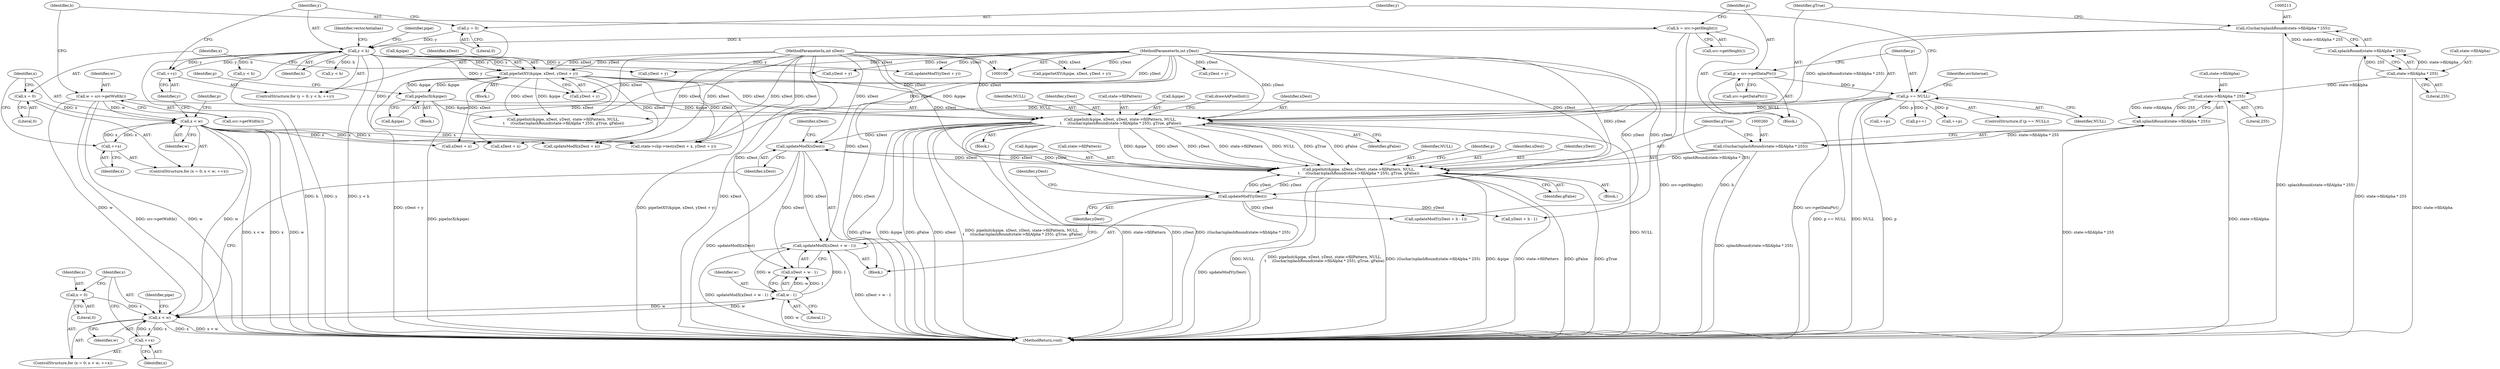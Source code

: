 digraph "0_poppler_a9b8ab4657dec65b8b86c225d12c533ad7e984e2_0@API" {
"1000274" [label="(Call,updateModX(xDest + w - 1))"];
"1000272" [label="(Call,updateModX(xDest))"];
"1000250" [label="(Call,pipeInit(&pipe, xDest, yDest, state->fillPattern, NULL,\n\t     (Guchar)splashRound(state->fillAlpha * 255), gTrue, gFalse))"];
"1000203" [label="(Call,pipeInit(&pipe, xDest, yDest, state->fillPattern, NULL,\n \t     (Guchar)splashRound(state->fillAlpha * 255), gTrue, gFalse))"];
"1000144" [label="(Call,pipeSetXY(&pipe, xDest, yDest + y))"];
"1000191" [label="(Call,pipeIncX(&pipe))"];
"1000102" [label="(MethodParameterIn,int xDest)"];
"1000103" [label="(MethodParameterIn,int yDest)"];
"1000138" [label="(Call,y < h)"];
"1000141" [label="(Call,++y)"];
"1000135" [label="(Call,y = 0)"];
"1000115" [label="(Call,h = src->getHeight())"];
"1000122" [label="(Call,p == NULL)"];
"1000118" [label="(Call,p = src->getDataPtr())"];
"1000212" [label="(Call,(Guchar)splashRound(state->fillAlpha * 255))"];
"1000214" [label="(Call,splashRound(state->fillAlpha * 255))"];
"1000215" [label="(Call,state->fillAlpha * 255)"];
"1000280" [label="(Call,updateModY(yDest))"];
"1000259" [label="(Call,(Guchar)splashRound(state->fillAlpha * 255))"];
"1000261" [label="(Call,splashRound(state->fillAlpha * 255))"];
"1000262" [label="(Call,state->fillAlpha * 255)"];
"1000277" [label="(Call,w - 1)"];
"1000237" [label="(Call,x < w)"];
"1000234" [label="(Call,x = 0)"];
"1000240" [label="(Call,++x)"];
"1000155" [label="(Call,x < w)"];
"1000158" [label="(Call,++x)"];
"1000152" [label="(Call,x = 0)"];
"1000112" [label="(Call,w = src->getWidth())"];
"1000123" [label="(Identifier,p)"];
"1000169" [label="(Call,yDest + y)"];
"1000137" [label="(Literal,0)"];
"1000159" [label="(Identifier,x)"];
"1000141" [label="(Call,++y)"];
"1000143" [label="(Block,)"];
"1000191" [label="(Call,pipeIncX(&pipe))"];
"1000156" [label="(Identifier,x)"];
"1000340" [label="(MethodReturn,void)"];
"1000272" [label="(Call,updateModX(xDest))"];
"1000220" [label="(Identifier,gTrue)"];
"1000324" [label="(Call,pipeSetXY(&pipe, xDest, yDest + y))"];
"1000140" [label="(Identifier,h)"];
"1000318" [label="(Call,y < h)"];
"1000206" [label="(Identifier,xDest)"];
"1000212" [label="(Call,(Guchar)splashRound(state->fillAlpha * 255))"];
"1000185" [label="(Call,updateModY(yDest + y))"];
"1000157" [label="(Identifier,w)"];
"1000139" [label="(Identifier,y)"];
"1000147" [label="(Identifier,xDest)"];
"1000144" [label="(Call,pipeSetXY(&pipe, xDest, yDest + y))"];
"1000211" [label="(Identifier,NULL)"];
"1000273" [label="(Identifier,xDest)"];
"1000268" [label="(Identifier,gFalse)"];
"1000263" [label="(Call,state->fillAlpha)"];
"1000207" [label="(Identifier,yDest)"];
"1000274" [label="(Call,updateModX(xDest + w - 1))"];
"1000281" [label="(Identifier,yDest)"];
"1000280" [label="(Call,updateModY(yDest))"];
"1000275" [label="(Call,xDest + w - 1)"];
"1000242" [label="(Block,)"];
"1000117" [label="(Call,src->getHeight())"];
"1000276" [label="(Identifier,xDest)"];
"1000221" [label="(Identifier,gFalse)"];
"1000120" [label="(Call,src->getDataPtr())"];
"1000194" [label="(Call,++p)"];
"1000190" [label="(Block,)"];
"1000181" [label="(Call,updateModX(xDest + x))"];
"1000134" [label="(ControlStructure,for (y = 0; y < h; ++y))"];
"1000259" [label="(Call,(Guchar)splashRound(state->fillAlpha * 255))"];
"1000234" [label="(Call,x = 0)"];
"1000250" [label="(Call,pipeInit(&pipe, xDest, yDest, state->fillPattern, NULL,\n\t     (Guchar)splashRound(state->fillAlpha * 255), gTrue, gFalse))"];
"1000192" [label="(Call,&pipe)"];
"1000202" [label="(Block,)"];
"1000186" [label="(Call,yDest + y)"];
"1000119" [label="(Identifier,p)"];
"1000215" [label="(Call,state->fillAlpha * 255)"];
"1000248" [label="(Call,p++)"];
"1000241" [label="(Identifier,x)"];
"1000236" [label="(Literal,0)"];
"1000148" [label="(Call,yDest + y)"];
"1000208" [label="(Call,state->fillPattern)"];
"1000232" [label="(Block,)"];
"1000270" [label="(Identifier,p)"];
"1000138" [label="(Call,y < h)"];
"1000266" [label="(Literal,255)"];
"1000267" [label="(Identifier,gTrue)"];
"1000261" [label="(Call,splashRound(state->fillAlpha * 255))"];
"1000145" [label="(Call,&pipe)"];
"1000233" [label="(ControlStructure,for (x = 0; x < w; ++x))"];
"1000103" [label="(MethodParameterIn,int yDest)"];
"1000151" [label="(ControlStructure,for (x = 0; x < w; ++x))"];
"1000237" [label="(Call,x < w)"];
"1000102" [label="(MethodParameterIn,int xDest)"];
"1000118" [label="(Call,p = src->getDataPtr())"];
"1000262" [label="(Call,state->fillAlpha * 255)"];
"1000136" [label="(Identifier,y)"];
"1000333" [label="(Call,++p)"];
"1000166" [label="(Call,xDest + x)"];
"1000135" [label="(Call,y = 0)"];
"1000240" [label="(Call,++x)"];
"1000114" [label="(Call,src->getWidth())"];
"1000154" [label="(Literal,0)"];
"1000113" [label="(Identifier,w)"];
"1000122" [label="(Call,p == NULL)"];
"1000105" [label="(Block,)"];
"1000253" [label="(Identifier,xDest)"];
"1000290" [label="(Call,pipeInit(&pipe, xDest, yDest, state->fillPattern, NULL,\n \t     (Guchar)splashRound(state->fillAlpha * 255), gTrue, gFalse))"];
"1000277" [label="(Call,w - 1)"];
"1000238" [label="(Identifier,x)"];
"1000164" [label="(Identifier,p)"];
"1000112" [label="(Call,w = src->getWidth())"];
"1000146" [label="(Identifier,pipe)"];
"1000116" [label="(Identifier,h)"];
"1000254" [label="(Identifier,yDest)"];
"1000204" [label="(Call,&pipe)"];
"1000235" [label="(Identifier,x)"];
"1000284" [label="(Identifier,yDest)"];
"1000203" [label="(Call,pipeInit(&pipe, xDest, yDest, state->fillPattern, NULL,\n \t     (Guchar)splashRound(state->fillAlpha * 255), gTrue, gFalse))"];
"1000283" [label="(Call,yDest + h - 1)"];
"1000219" [label="(Literal,255)"];
"1000155" [label="(Call,x < w)"];
"1000251" [label="(Call,&pipe)"];
"1000153" [label="(Identifier,x)"];
"1000214" [label="(Call,splashRound(state->fillAlpha * 255))"];
"1000198" [label="(Identifier,vectorAntialias)"];
"1000152" [label="(Call,x = 0)"];
"1000115" [label="(Call,h = src->getHeight())"];
"1000255" [label="(Call,state->fillPattern)"];
"1000121" [label="(ControlStructure,if (p == NULL))"];
"1000195" [label="(Identifier,p)"];
"1000239" [label="(Identifier,w)"];
"1000127" [label="(Identifier,errInternal)"];
"1000165" [label="(Call,state->clip->test(xDest + x, yDest + y))"];
"1000279" [label="(Literal,1)"];
"1000222" [label="(Call,drawAAPixelInit())"];
"1000158" [label="(Call,++x)"];
"1000278" [label="(Identifier,w)"];
"1000328" [label="(Call,yDest + y)"];
"1000282" [label="(Call,updateModY(yDest + h - 1))"];
"1000258" [label="(Identifier,NULL)"];
"1000245" [label="(Identifier,pipe)"];
"1000142" [label="(Identifier,y)"];
"1000182" [label="(Call,xDest + x)"];
"1000227" [label="(Call,y < h)"];
"1000216" [label="(Call,state->fillAlpha)"];
"1000124" [label="(Identifier,NULL)"];
"1000274" -> "1000232"  [label="AST: "];
"1000274" -> "1000275"  [label="CFG: "];
"1000275" -> "1000274"  [label="AST: "];
"1000281" -> "1000274"  [label="CFG: "];
"1000274" -> "1000340"  [label="DDG: xDest + w - 1"];
"1000274" -> "1000340"  [label="DDG: updateModX(xDest + w - 1)"];
"1000272" -> "1000274"  [label="DDG: xDest"];
"1000102" -> "1000274"  [label="DDG: xDest"];
"1000277" -> "1000274"  [label="DDG: w"];
"1000277" -> "1000274"  [label="DDG: 1"];
"1000272" -> "1000232"  [label="AST: "];
"1000272" -> "1000273"  [label="CFG: "];
"1000273" -> "1000272"  [label="AST: "];
"1000276" -> "1000272"  [label="CFG: "];
"1000272" -> "1000340"  [label="DDG: updateModX(xDest)"];
"1000272" -> "1000250"  [label="DDG: xDest"];
"1000250" -> "1000272"  [label="DDG: xDest"];
"1000203" -> "1000272"  [label="DDG: xDest"];
"1000102" -> "1000272"  [label="DDG: xDest"];
"1000272" -> "1000275"  [label="DDG: xDest"];
"1000250" -> "1000242"  [label="AST: "];
"1000250" -> "1000268"  [label="CFG: "];
"1000251" -> "1000250"  [label="AST: "];
"1000253" -> "1000250"  [label="AST: "];
"1000254" -> "1000250"  [label="AST: "];
"1000255" -> "1000250"  [label="AST: "];
"1000258" -> "1000250"  [label="AST: "];
"1000259" -> "1000250"  [label="AST: "];
"1000267" -> "1000250"  [label="AST: "];
"1000268" -> "1000250"  [label="AST: "];
"1000270" -> "1000250"  [label="CFG: "];
"1000250" -> "1000340"  [label="DDG: (Guchar)splashRound(state->fillAlpha * 255)"];
"1000250" -> "1000340"  [label="DDG: &pipe"];
"1000250" -> "1000340"  [label="DDG: state->fillPattern"];
"1000250" -> "1000340"  [label="DDG: gFalse"];
"1000250" -> "1000340"  [label="DDG: gTrue"];
"1000250" -> "1000340"  [label="DDG: NULL"];
"1000250" -> "1000340"  [label="DDG: pipeInit(&pipe, xDest, yDest, state->fillPattern, NULL,\n\t     (Guchar)splashRound(state->fillAlpha * 255), gTrue, gFalse)"];
"1000203" -> "1000250"  [label="DDG: &pipe"];
"1000203" -> "1000250"  [label="DDG: xDest"];
"1000203" -> "1000250"  [label="DDG: yDest"];
"1000203" -> "1000250"  [label="DDG: state->fillPattern"];
"1000203" -> "1000250"  [label="DDG: NULL"];
"1000203" -> "1000250"  [label="DDG: gTrue"];
"1000203" -> "1000250"  [label="DDG: gFalse"];
"1000102" -> "1000250"  [label="DDG: xDest"];
"1000103" -> "1000250"  [label="DDG: yDest"];
"1000280" -> "1000250"  [label="DDG: yDest"];
"1000259" -> "1000250"  [label="DDG: splashRound(state->fillAlpha * 255)"];
"1000250" -> "1000280"  [label="DDG: yDest"];
"1000203" -> "1000202"  [label="AST: "];
"1000203" -> "1000221"  [label="CFG: "];
"1000204" -> "1000203"  [label="AST: "];
"1000206" -> "1000203"  [label="AST: "];
"1000207" -> "1000203"  [label="AST: "];
"1000208" -> "1000203"  [label="AST: "];
"1000211" -> "1000203"  [label="AST: "];
"1000212" -> "1000203"  [label="AST: "];
"1000220" -> "1000203"  [label="AST: "];
"1000221" -> "1000203"  [label="AST: "];
"1000222" -> "1000203"  [label="CFG: "];
"1000203" -> "1000340"  [label="DDG: gFalse"];
"1000203" -> "1000340"  [label="DDG: xDest"];
"1000203" -> "1000340"  [label="DDG: pipeInit(&pipe, xDest, yDest, state->fillPattern, NULL,\n \t     (Guchar)splashRound(state->fillAlpha * 255), gTrue, gFalse)"];
"1000203" -> "1000340"  [label="DDG: state->fillPattern"];
"1000203" -> "1000340"  [label="DDG: yDest"];
"1000203" -> "1000340"  [label="DDG: (Guchar)splashRound(state->fillAlpha * 255)"];
"1000203" -> "1000340"  [label="DDG: NULL"];
"1000203" -> "1000340"  [label="DDG: gTrue"];
"1000203" -> "1000340"  [label="DDG: &pipe"];
"1000144" -> "1000203"  [label="DDG: &pipe"];
"1000144" -> "1000203"  [label="DDG: xDest"];
"1000191" -> "1000203"  [label="DDG: &pipe"];
"1000102" -> "1000203"  [label="DDG: xDest"];
"1000103" -> "1000203"  [label="DDG: yDest"];
"1000122" -> "1000203"  [label="DDG: NULL"];
"1000212" -> "1000203"  [label="DDG: splashRound(state->fillAlpha * 255)"];
"1000203" -> "1000280"  [label="DDG: yDest"];
"1000144" -> "1000143"  [label="AST: "];
"1000144" -> "1000148"  [label="CFG: "];
"1000145" -> "1000144"  [label="AST: "];
"1000147" -> "1000144"  [label="AST: "];
"1000148" -> "1000144"  [label="AST: "];
"1000153" -> "1000144"  [label="CFG: "];
"1000144" -> "1000340"  [label="DDG: pipeSetXY(&pipe, xDest, yDest + y)"];
"1000144" -> "1000340"  [label="DDG: yDest + y"];
"1000191" -> "1000144"  [label="DDG: &pipe"];
"1000102" -> "1000144"  [label="DDG: xDest"];
"1000103" -> "1000144"  [label="DDG: yDest"];
"1000138" -> "1000144"  [label="DDG: y"];
"1000144" -> "1000165"  [label="DDG: xDest"];
"1000144" -> "1000166"  [label="DDG: xDest"];
"1000144" -> "1000181"  [label="DDG: xDest"];
"1000144" -> "1000182"  [label="DDG: xDest"];
"1000144" -> "1000191"  [label="DDG: &pipe"];
"1000144" -> "1000290"  [label="DDG: &pipe"];
"1000144" -> "1000290"  [label="DDG: xDest"];
"1000191" -> "1000190"  [label="AST: "];
"1000191" -> "1000192"  [label="CFG: "];
"1000192" -> "1000191"  [label="AST: "];
"1000195" -> "1000191"  [label="CFG: "];
"1000191" -> "1000340"  [label="DDG: pipeIncX(&pipe)"];
"1000191" -> "1000290"  [label="DDG: &pipe"];
"1000102" -> "1000100"  [label="AST: "];
"1000102" -> "1000340"  [label="DDG: xDest"];
"1000102" -> "1000165"  [label="DDG: xDest"];
"1000102" -> "1000166"  [label="DDG: xDest"];
"1000102" -> "1000181"  [label="DDG: xDest"];
"1000102" -> "1000182"  [label="DDG: xDest"];
"1000102" -> "1000275"  [label="DDG: xDest"];
"1000102" -> "1000290"  [label="DDG: xDest"];
"1000102" -> "1000324"  [label="DDG: xDest"];
"1000103" -> "1000100"  [label="AST: "];
"1000103" -> "1000340"  [label="DDG: yDest"];
"1000103" -> "1000148"  [label="DDG: yDest"];
"1000103" -> "1000165"  [label="DDG: yDest"];
"1000103" -> "1000169"  [label="DDG: yDest"];
"1000103" -> "1000185"  [label="DDG: yDest"];
"1000103" -> "1000186"  [label="DDG: yDest"];
"1000103" -> "1000280"  [label="DDG: yDest"];
"1000103" -> "1000282"  [label="DDG: yDest"];
"1000103" -> "1000283"  [label="DDG: yDest"];
"1000103" -> "1000290"  [label="DDG: yDest"];
"1000103" -> "1000324"  [label="DDG: yDest"];
"1000103" -> "1000328"  [label="DDG: yDest"];
"1000138" -> "1000134"  [label="AST: "];
"1000138" -> "1000140"  [label="CFG: "];
"1000139" -> "1000138"  [label="AST: "];
"1000140" -> "1000138"  [label="AST: "];
"1000146" -> "1000138"  [label="CFG: "];
"1000198" -> "1000138"  [label="CFG: "];
"1000138" -> "1000340"  [label="DDG: y"];
"1000138" -> "1000340"  [label="DDG: h"];
"1000138" -> "1000340"  [label="DDG: y < h"];
"1000141" -> "1000138"  [label="DDG: y"];
"1000135" -> "1000138"  [label="DDG: y"];
"1000115" -> "1000138"  [label="DDG: h"];
"1000138" -> "1000141"  [label="DDG: y"];
"1000138" -> "1000148"  [label="DDG: y"];
"1000138" -> "1000165"  [label="DDG: y"];
"1000138" -> "1000169"  [label="DDG: y"];
"1000138" -> "1000185"  [label="DDG: y"];
"1000138" -> "1000186"  [label="DDG: y"];
"1000138" -> "1000227"  [label="DDG: h"];
"1000138" -> "1000318"  [label="DDG: h"];
"1000141" -> "1000134"  [label="AST: "];
"1000141" -> "1000142"  [label="CFG: "];
"1000142" -> "1000141"  [label="AST: "];
"1000139" -> "1000141"  [label="CFG: "];
"1000135" -> "1000134"  [label="AST: "];
"1000135" -> "1000137"  [label="CFG: "];
"1000136" -> "1000135"  [label="AST: "];
"1000137" -> "1000135"  [label="AST: "];
"1000139" -> "1000135"  [label="CFG: "];
"1000115" -> "1000105"  [label="AST: "];
"1000115" -> "1000117"  [label="CFG: "];
"1000116" -> "1000115"  [label="AST: "];
"1000117" -> "1000115"  [label="AST: "];
"1000119" -> "1000115"  [label="CFG: "];
"1000115" -> "1000340"  [label="DDG: src->getHeight()"];
"1000115" -> "1000340"  [label="DDG: h"];
"1000122" -> "1000121"  [label="AST: "];
"1000122" -> "1000124"  [label="CFG: "];
"1000123" -> "1000122"  [label="AST: "];
"1000124" -> "1000122"  [label="AST: "];
"1000127" -> "1000122"  [label="CFG: "];
"1000136" -> "1000122"  [label="CFG: "];
"1000122" -> "1000340"  [label="DDG: p"];
"1000122" -> "1000340"  [label="DDG: p == NULL"];
"1000122" -> "1000340"  [label="DDG: NULL"];
"1000118" -> "1000122"  [label="DDG: p"];
"1000122" -> "1000194"  [label="DDG: p"];
"1000122" -> "1000248"  [label="DDG: p"];
"1000122" -> "1000290"  [label="DDG: NULL"];
"1000122" -> "1000333"  [label="DDG: p"];
"1000118" -> "1000105"  [label="AST: "];
"1000118" -> "1000120"  [label="CFG: "];
"1000119" -> "1000118"  [label="AST: "];
"1000120" -> "1000118"  [label="AST: "];
"1000123" -> "1000118"  [label="CFG: "];
"1000118" -> "1000340"  [label="DDG: src->getDataPtr()"];
"1000212" -> "1000214"  [label="CFG: "];
"1000213" -> "1000212"  [label="AST: "];
"1000214" -> "1000212"  [label="AST: "];
"1000220" -> "1000212"  [label="CFG: "];
"1000212" -> "1000340"  [label="DDG: splashRound(state->fillAlpha * 255)"];
"1000214" -> "1000212"  [label="DDG: state->fillAlpha * 255"];
"1000214" -> "1000215"  [label="CFG: "];
"1000215" -> "1000214"  [label="AST: "];
"1000214" -> "1000340"  [label="DDG: state->fillAlpha * 255"];
"1000215" -> "1000214"  [label="DDG: state->fillAlpha"];
"1000215" -> "1000214"  [label="DDG: 255"];
"1000215" -> "1000219"  [label="CFG: "];
"1000216" -> "1000215"  [label="AST: "];
"1000219" -> "1000215"  [label="AST: "];
"1000215" -> "1000340"  [label="DDG: state->fillAlpha"];
"1000215" -> "1000262"  [label="DDG: state->fillAlpha"];
"1000280" -> "1000232"  [label="AST: "];
"1000280" -> "1000281"  [label="CFG: "];
"1000281" -> "1000280"  [label="AST: "];
"1000284" -> "1000280"  [label="CFG: "];
"1000280" -> "1000340"  [label="DDG: updateModY(yDest)"];
"1000280" -> "1000282"  [label="DDG: yDest"];
"1000280" -> "1000283"  [label="DDG: yDest"];
"1000259" -> "1000261"  [label="CFG: "];
"1000260" -> "1000259"  [label="AST: "];
"1000261" -> "1000259"  [label="AST: "];
"1000267" -> "1000259"  [label="CFG: "];
"1000259" -> "1000340"  [label="DDG: splashRound(state->fillAlpha * 255)"];
"1000261" -> "1000259"  [label="DDG: state->fillAlpha * 255"];
"1000261" -> "1000262"  [label="CFG: "];
"1000262" -> "1000261"  [label="AST: "];
"1000261" -> "1000340"  [label="DDG: state->fillAlpha * 255"];
"1000262" -> "1000261"  [label="DDG: state->fillAlpha"];
"1000262" -> "1000261"  [label="DDG: 255"];
"1000262" -> "1000266"  [label="CFG: "];
"1000263" -> "1000262"  [label="AST: "];
"1000266" -> "1000262"  [label="AST: "];
"1000262" -> "1000340"  [label="DDG: state->fillAlpha"];
"1000277" -> "1000275"  [label="AST: "];
"1000277" -> "1000279"  [label="CFG: "];
"1000278" -> "1000277"  [label="AST: "];
"1000279" -> "1000277"  [label="AST: "];
"1000275" -> "1000277"  [label="CFG: "];
"1000277" -> "1000340"  [label="DDG: w"];
"1000277" -> "1000237"  [label="DDG: w"];
"1000277" -> "1000275"  [label="DDG: w"];
"1000277" -> "1000275"  [label="DDG: 1"];
"1000237" -> "1000277"  [label="DDG: w"];
"1000237" -> "1000233"  [label="AST: "];
"1000237" -> "1000239"  [label="CFG: "];
"1000238" -> "1000237"  [label="AST: "];
"1000239" -> "1000237"  [label="AST: "];
"1000245" -> "1000237"  [label="CFG: "];
"1000273" -> "1000237"  [label="CFG: "];
"1000237" -> "1000340"  [label="DDG: x < w"];
"1000237" -> "1000340"  [label="DDG: x"];
"1000234" -> "1000237"  [label="DDG: x"];
"1000240" -> "1000237"  [label="DDG: x"];
"1000155" -> "1000237"  [label="DDG: w"];
"1000112" -> "1000237"  [label="DDG: w"];
"1000237" -> "1000240"  [label="DDG: x"];
"1000234" -> "1000233"  [label="AST: "];
"1000234" -> "1000236"  [label="CFG: "];
"1000235" -> "1000234"  [label="AST: "];
"1000236" -> "1000234"  [label="AST: "];
"1000238" -> "1000234"  [label="CFG: "];
"1000240" -> "1000233"  [label="AST: "];
"1000240" -> "1000241"  [label="CFG: "];
"1000241" -> "1000240"  [label="AST: "];
"1000238" -> "1000240"  [label="CFG: "];
"1000155" -> "1000151"  [label="AST: "];
"1000155" -> "1000157"  [label="CFG: "];
"1000156" -> "1000155"  [label="AST: "];
"1000157" -> "1000155"  [label="AST: "];
"1000164" -> "1000155"  [label="CFG: "];
"1000142" -> "1000155"  [label="CFG: "];
"1000155" -> "1000340"  [label="DDG: w"];
"1000155" -> "1000340"  [label="DDG: x < w"];
"1000155" -> "1000340"  [label="DDG: x"];
"1000158" -> "1000155"  [label="DDG: x"];
"1000152" -> "1000155"  [label="DDG: x"];
"1000112" -> "1000155"  [label="DDG: w"];
"1000155" -> "1000158"  [label="DDG: x"];
"1000155" -> "1000165"  [label="DDG: x"];
"1000155" -> "1000166"  [label="DDG: x"];
"1000155" -> "1000181"  [label="DDG: x"];
"1000155" -> "1000182"  [label="DDG: x"];
"1000158" -> "1000151"  [label="AST: "];
"1000158" -> "1000159"  [label="CFG: "];
"1000159" -> "1000158"  [label="AST: "];
"1000156" -> "1000158"  [label="CFG: "];
"1000152" -> "1000151"  [label="AST: "];
"1000152" -> "1000154"  [label="CFG: "];
"1000153" -> "1000152"  [label="AST: "];
"1000154" -> "1000152"  [label="AST: "];
"1000156" -> "1000152"  [label="CFG: "];
"1000112" -> "1000105"  [label="AST: "];
"1000112" -> "1000114"  [label="CFG: "];
"1000113" -> "1000112"  [label="AST: "];
"1000114" -> "1000112"  [label="AST: "];
"1000116" -> "1000112"  [label="CFG: "];
"1000112" -> "1000340"  [label="DDG: src->getWidth()"];
"1000112" -> "1000340"  [label="DDG: w"];
}
